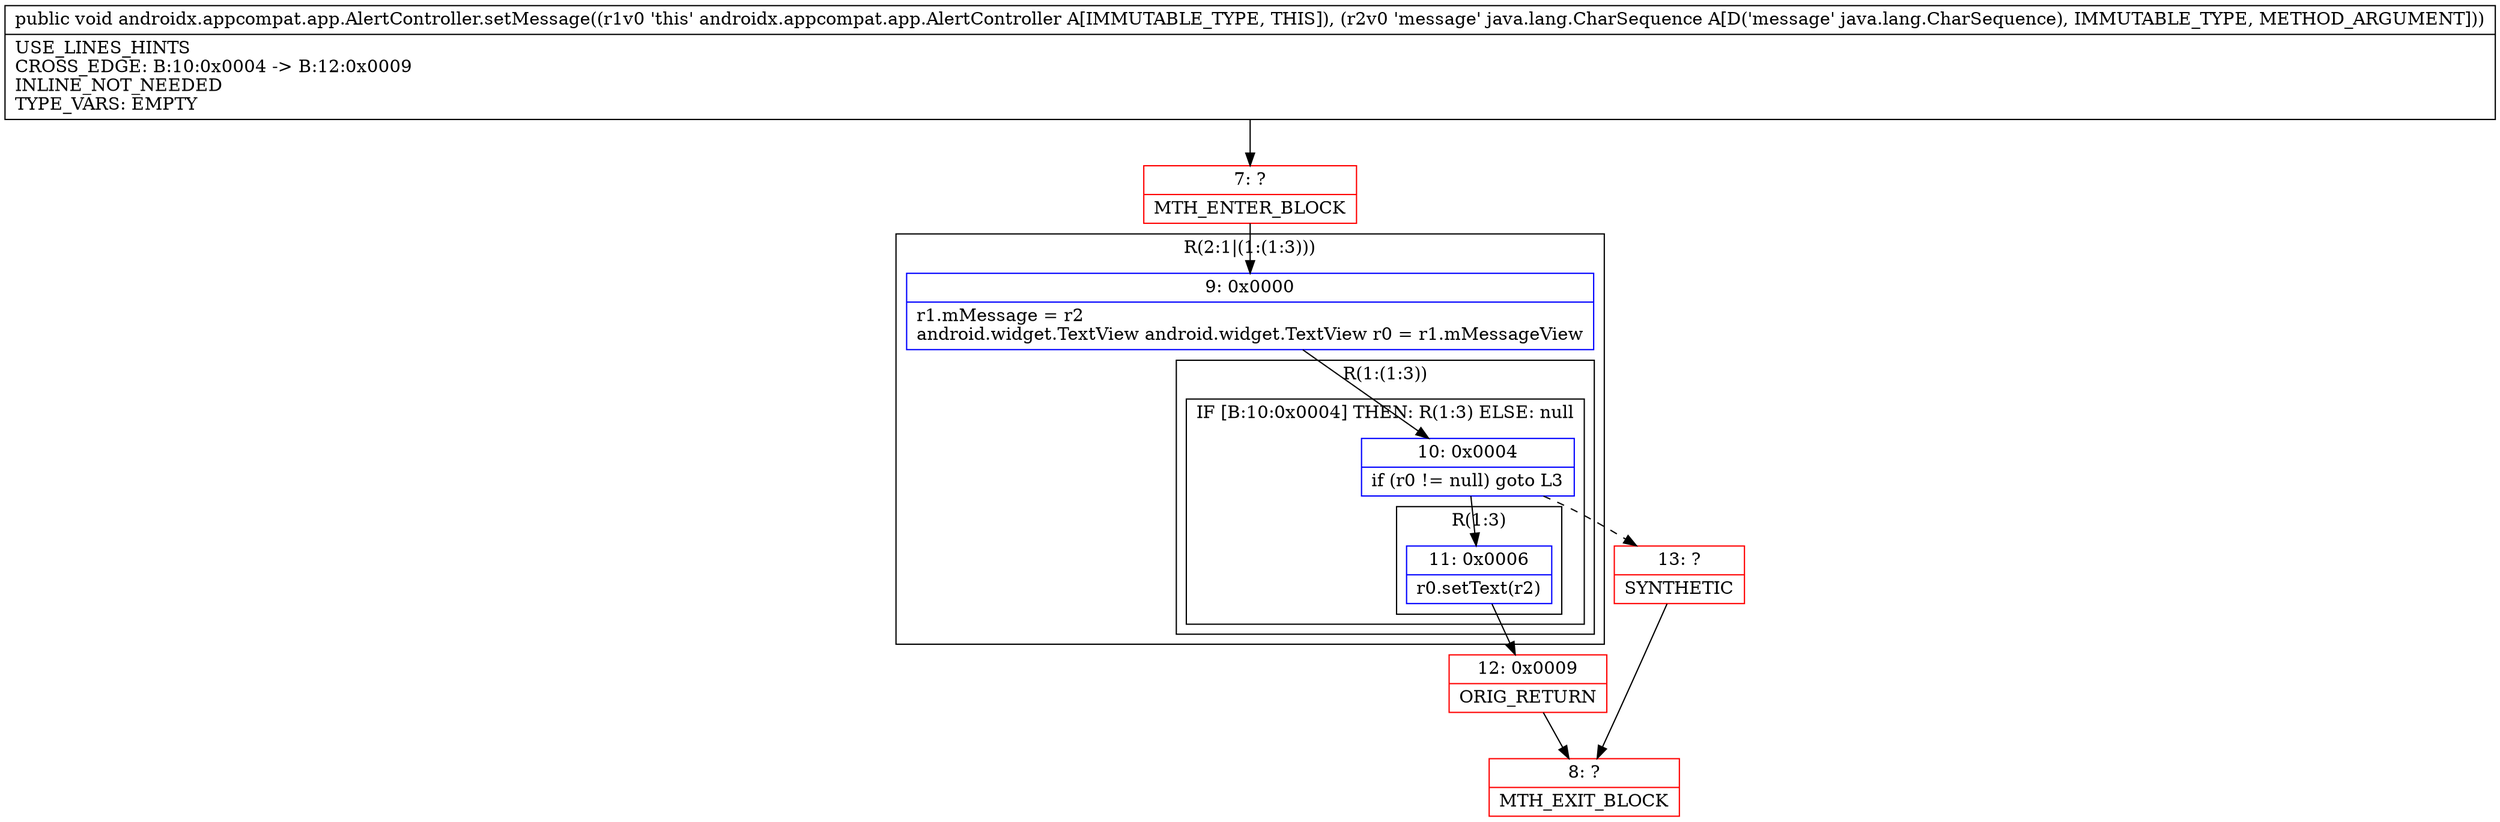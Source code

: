 digraph "CFG forandroidx.appcompat.app.AlertController.setMessage(Ljava\/lang\/CharSequence;)V" {
subgraph cluster_Region_1523386285 {
label = "R(2:1|(1:(1:3)))";
node [shape=record,color=blue];
Node_9 [shape=record,label="{9\:\ 0x0000|r1.mMessage = r2\landroid.widget.TextView android.widget.TextView r0 = r1.mMessageView\l}"];
subgraph cluster_Region_1395780635 {
label = "R(1:(1:3))";
node [shape=record,color=blue];
subgraph cluster_IfRegion_8564077 {
label = "IF [B:10:0x0004] THEN: R(1:3) ELSE: null";
node [shape=record,color=blue];
Node_10 [shape=record,label="{10\:\ 0x0004|if (r0 != null) goto L3\l}"];
subgraph cluster_Region_35916669 {
label = "R(1:3)";
node [shape=record,color=blue];
Node_11 [shape=record,label="{11\:\ 0x0006|r0.setText(r2)\l}"];
}
}
}
}
Node_7 [shape=record,color=red,label="{7\:\ ?|MTH_ENTER_BLOCK\l}"];
Node_12 [shape=record,color=red,label="{12\:\ 0x0009|ORIG_RETURN\l}"];
Node_8 [shape=record,color=red,label="{8\:\ ?|MTH_EXIT_BLOCK\l}"];
Node_13 [shape=record,color=red,label="{13\:\ ?|SYNTHETIC\l}"];
MethodNode[shape=record,label="{public void androidx.appcompat.app.AlertController.setMessage((r1v0 'this' androidx.appcompat.app.AlertController A[IMMUTABLE_TYPE, THIS]), (r2v0 'message' java.lang.CharSequence A[D('message' java.lang.CharSequence), IMMUTABLE_TYPE, METHOD_ARGUMENT]))  | USE_LINES_HINTS\lCROSS_EDGE: B:10:0x0004 \-\> B:12:0x0009\lINLINE_NOT_NEEDED\lTYPE_VARS: EMPTY\l}"];
MethodNode -> Node_7;Node_9 -> Node_10;
Node_10 -> Node_11;
Node_10 -> Node_13[style=dashed];
Node_11 -> Node_12;
Node_7 -> Node_9;
Node_12 -> Node_8;
Node_13 -> Node_8;
}

